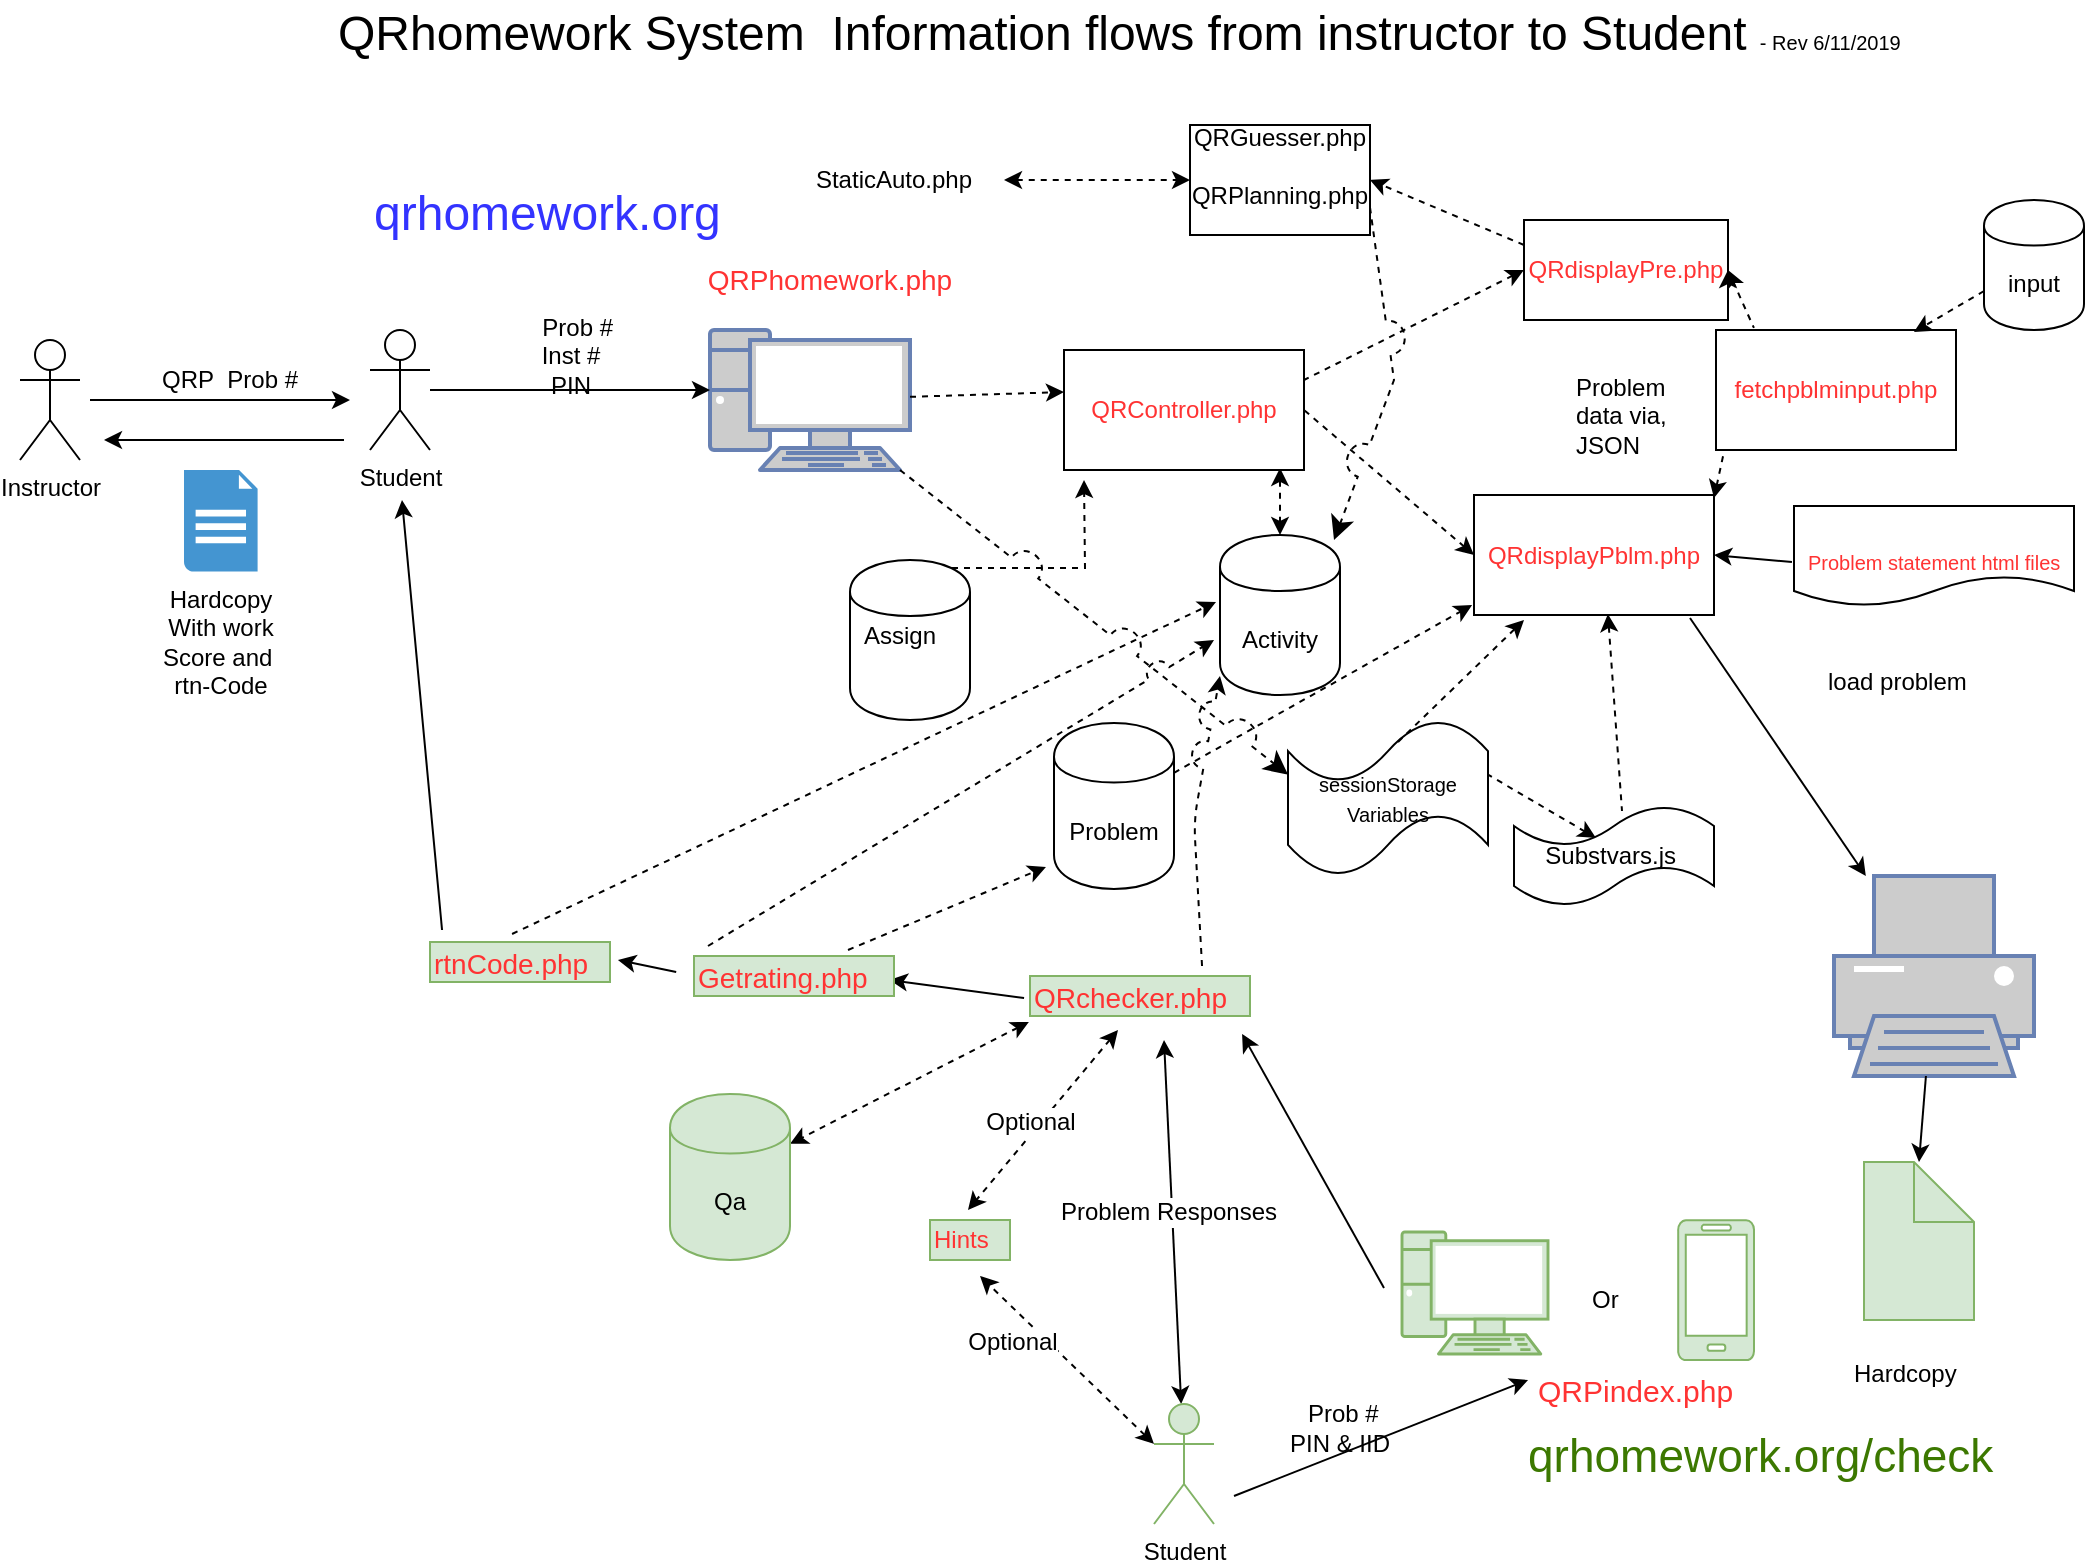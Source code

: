 <mxfile version="11.1.4" type="device"><diagram id="99781417-6765-0ec6-d175-07d46f382a1d" name="Page-1"><mxGraphModel dx="526" dy="481" grid="1" gridSize="10" guides="1" tooltips="1" connect="1" arrows="1" fold="1" page="1" pageScale="1" pageWidth="1100" pageHeight="850" math="0" shadow="0"><root><mxCell id="0"/><mxCell id="1" parent="0"/><mxCell id="5" value="" style="endArrow=classic;html=1;" parent="1" edge="1"><mxGeometry width="50" height="50" relative="1" as="geometry"><mxPoint x="48" y="250" as="sourcePoint"/><mxPoint x="178" y="250" as="targetPoint"/></mxGeometry></mxCell><mxCell id="8" value="Student" style="shape=umlActor;verticalLabelPosition=bottom;labelBackgroundColor=#ffffff;verticalAlign=top;html=1;outlineConnect=0;" parent="1" vertex="1"><mxGeometry x="188" y="215" width="30" height="60" as="geometry"/></mxCell><mxCell id="11" value="Instructor" style="shape=umlActor;verticalLabelPosition=bottom;labelBackgroundColor=#ffffff;verticalAlign=top;html=1;outlineConnect=0;" parent="1" vertex="1"><mxGeometry x="13" y="220" width="30" height="60" as="geometry"/></mxCell><mxCell id="18" value="QRP&amp;nbsp; Prob #&lt;br&gt;" style="text;html=1;strokeColor=none;fillColor=none;align=center;verticalAlign=middle;whiteSpace=wrap;rounded=0;" parent="1" vertex="1"><mxGeometry x="78" y="230" width="80" height="20" as="geometry"/></mxCell><mxCell id="21" value="" style="fontColor=#0066CC;verticalAlign=top;verticalLabelPosition=bottom;labelPosition=center;align=center;html=1;outlineConnect=0;fillColor=#CCCCCC;strokeColor=#6881B3;gradientColor=none;gradientDirection=north;strokeWidth=2;shape=mxgraph.networks.pc;" parent="1" vertex="1"><mxGeometry x="358" y="215" width="100" height="70" as="geometry"/></mxCell><mxCell id="22" value="&lt;font style=&quot;font-size: 14px&quot; color=&quot;#ff3333&quot;&gt;QRPhomework.php&lt;/font&gt;" style="text;html=1;strokeColor=none;fillColor=none;align=center;verticalAlign=middle;whiteSpace=wrap;rounded=0;" parent="1" vertex="1"><mxGeometry x="398" y="180" width="40" height="20" as="geometry"/></mxCell><mxCell id="25" value="&amp;nbsp; Prob #&lt;br&gt;Inst #&lt;br&gt;PIN" style="text;html=1;strokeColor=none;fillColor=none;align=center;verticalAlign=middle;whiteSpace=wrap;rounded=0;" parent="1" vertex="1"><mxGeometry x="264.5" y="215" width="47" height="25" as="geometry"/></mxCell><mxCell id="33" value="" style="edgeStyle=orthogonalEdgeStyle;rounded=0;html=1;jettySize=auto;orthogonalLoop=1;" parent="1" source="8" target="21" edge="1"><mxGeometry relative="1" as="geometry"><mxPoint x="298" y="245" as="targetPoint"/><Array as="points"><mxPoint x="328" y="245"/><mxPoint x="328" y="245"/></Array></mxGeometry></mxCell><mxCell id="34" value="" style="shape=document;whiteSpace=wrap;html=1;boundedLbl=1;" parent="1" vertex="1"><mxGeometry x="900" y="303" width="140" height="50" as="geometry"/></mxCell><mxCell id="35" value="&lt;font color=&quot;#ff3333&quot; style=&quot;font-size: 10px&quot;&gt;Problem statement html files&amp;nbsp;&lt;br&gt;&lt;/font&gt;&lt;br&gt;" style="text;html=1;resizable=0;points=[];autosize=1;align=left;verticalAlign=top;spacingTop=-4;" parent="1" vertex="1"><mxGeometry x="905" y="320.5" width="140" height="30" as="geometry"/></mxCell><mxCell id="psxRWDJOGzbuiNMAgm11-108" style="edgeStyle=orthogonalEdgeStyle;rounded=0;orthogonalLoop=1;jettySize=auto;html=1;exitX=0.85;exitY=0.05;exitDx=0;exitDy=0;exitPerimeter=0;dashed=1;" parent="1" source="36" edge="1"><mxGeometry relative="1" as="geometry"><mxPoint x="545" y="290" as="targetPoint"/></mxGeometry></mxCell><mxCell id="36" value="" style="shape=cylinder;whiteSpace=wrap;html=1;boundedLbl=1;backgroundOutline=1;" parent="1" vertex="1"><mxGeometry x="428" y="330" width="60" height="80" as="geometry"/></mxCell><mxCell id="38" value="" style="endArrow=classic;html=1;dashed=1;" parent="1" source="21" edge="1"><mxGeometry width="50" height="50" relative="1" as="geometry"><mxPoint x="463.5" y="425" as="sourcePoint"/><mxPoint x="535" y="246" as="targetPoint"/></mxGeometry></mxCell><mxCell id="40" value="Assign&lt;br&gt;" style="text;html=1;resizable=0;points=[];autosize=1;align=left;verticalAlign=top;spacingTop=-4;" parent="1" vertex="1"><mxGeometry x="433" y="357.5" width="50" height="20" as="geometry"/></mxCell><mxCell id="42" value="Problem&lt;br&gt;data via,&lt;br&gt;JSON&lt;br&gt;" style="text;html=1;resizable=0;points=[];autosize=1;align=left;verticalAlign=top;spacingTop=-4;" parent="1" vertex="1"><mxGeometry x="788.5" y="234" width="60" height="40" as="geometry"/></mxCell><mxCell id="44" value="&lt;font style=&quot;font-size: 10px&quot;&gt;sessionStorage Variables&lt;/font&gt;" style="shape=tape;whiteSpace=wrap;html=1;" parent="1" vertex="1"><mxGeometry x="647" y="410" width="100" height="78" as="geometry"/></mxCell><mxCell id="49" value="" style="fontColor=#0066CC;verticalAlign=top;verticalLabelPosition=bottom;labelPosition=center;align=center;html=1;outlineConnect=0;fillColor=#CCCCCC;strokeColor=#6881B3;gradientColor=none;gradientDirection=north;strokeWidth=2;shape=mxgraph.networks.printer;" parent="1" vertex="1"><mxGeometry x="920" y="488" width="100" height="100" as="geometry"/></mxCell><mxCell id="51" value="Hardcopy" style="text;html=1;resizable=0;points=[];autosize=1;align=left;verticalAlign=top;spacingTop=-4;" parent="1" vertex="1"><mxGeometry x="927.5" y="727" width="70" height="20" as="geometry"/></mxCell><mxCell id="53" value="" style="shape=note;whiteSpace=wrap;html=1;backgroundOutline=1;fillColor=#d5e8d4;strokeColor=#82b366;" parent="1" vertex="1"><mxGeometry x="935" y="631" width="55" height="79" as="geometry"/></mxCell><mxCell id="54" value="" style="shadow=0;dashed=0;html=1;strokeColor=#82b366;labelPosition=center;verticalLabelPosition=bottom;verticalAlign=top;align=center;shape=mxgraph.azure.mobile;fillColor=#d5e8d4;" parent="1" vertex="1"><mxGeometry x="842" y="660" width="38" height="70" as="geometry"/></mxCell><mxCell id="57" value="" style="verticalAlign=top;verticalLabelPosition=bottom;labelPosition=center;align=center;html=1;outlineConnect=0;fillColor=#d5e8d4;strokeColor=#82b366;gradientDirection=north;strokeWidth=2;shape=mxgraph.networks.pc;" parent="1" vertex="1"><mxGeometry x="704" y="666" width="73" height="61" as="geometry"/></mxCell><mxCell id="58" value="Or" style="text;html=1;resizable=0;points=[];autosize=1;align=left;verticalAlign=top;spacingTop=-4;" parent="1" vertex="1"><mxGeometry x="797" y="690" width="30" height="20" as="geometry"/></mxCell><mxCell id="67" value="&amp;nbsp;Prob #&lt;br&gt;PIN &amp;amp; IID" style="text;html=1;strokeColor=none;fillColor=none;align=center;verticalAlign=middle;whiteSpace=wrap;rounded=0;" parent="1" vertex="1"><mxGeometry x="613" y="752" width="120" height="23" as="geometry"/></mxCell><mxCell id="68" value="&lt;font style=&quot;font-size: 14px&quot; color=&quot;#ff3333&quot;&gt;QRchecker.php&lt;/font&gt;" style="text;html=1;resizable=0;points=[];autosize=1;align=left;verticalAlign=top;spacingTop=-4;strokeColor=#82b366;strokeWidth=1;fillColor=#d5e8d4;" parent="1" vertex="1"><mxGeometry x="518" y="538" width="110" height="20" as="geometry"/></mxCell><mxCell id="71" value="&lt;font style=&quot;font-size: 14px&quot; color=&quot;#ff3333&quot;&gt;rtnCode.php&lt;/font&gt;" style="text;html=1;resizable=0;points=[];autosize=1;align=left;verticalAlign=top;spacingTop=-4;strokeColor=#82b366;strokeWidth=1;fillColor=#d5e8d4;" parent="1" vertex="1"><mxGeometry x="218" y="521" width="90" height="20" as="geometry"/></mxCell><mxCell id="72" value="&lt;font color=&quot;#ff3333&quot;&gt;Hints&lt;/font&gt;" style="text;html=1;resizable=0;points=[];autosize=1;align=left;verticalAlign=top;spacingTop=-4;strokeColor=#82b366;fillColor=#d5e8d4;" parent="1" vertex="1"><mxGeometry x="468" y="660" width="40" height="20" as="geometry"/></mxCell><mxCell id="73" value="" style="endArrow=classic;startArrow=classic;html=1;exitX=0.4;exitY=1.35;exitPerimeter=0;dashed=1;entryX=0.475;entryY=-0.25;entryDx=0;entryDy=0;entryPerimeter=0;" parent="1" source="68" target="72" edge="1"><mxGeometry width="50" height="50" relative="1" as="geometry"><mxPoint x="-5" y="940" as="sourcePoint"/><mxPoint x="459" y="870" as="targetPoint"/><Array as="points"/></mxGeometry></mxCell><mxCell id="106" value="Optional" style="text;html=1;resizable=0;points=[];align=center;verticalAlign=middle;labelBackgroundColor=#ffffff;" parent="73" vertex="1" connectable="0"><mxGeometry x="0.118" y="14" relative="1" as="geometry"><mxPoint x="-13" y="-14" as="offset"/></mxGeometry></mxCell><mxCell id="74" value="" style="endArrow=classic;html=1;exitX=-0.027;exitY=0.55;exitPerimeter=0;entryX=0.978;entryY=0.6;entryDx=0;entryDy=0;entryPerimeter=0;exitDx=0;exitDy=0;" parent="1" source="68" target="psxRWDJOGzbuiNMAgm11-124" edge="1"><mxGeometry width="50" height="50" relative="1" as="geometry"><mxPoint x="395" y="720" as="sourcePoint"/><mxPoint x="245" y="580" as="targetPoint"/></mxGeometry></mxCell><mxCell id="75" value="&lt;span&gt;&lt;font color=&quot;#ff3333&quot;&gt;fetchpblminput.php&lt;/font&gt;&lt;/span&gt;&lt;br&gt;" style="rounded=0;whiteSpace=wrap;html=1;" parent="1" vertex="1"><mxGeometry x="861" y="215" width="120" height="60" as="geometry"/></mxCell><mxCell id="82" value="" style="endArrow=none;html=1;dashed=1;exitX=0.41;exitY=0.32;exitDx=0;exitDy=0;exitPerimeter=0;startArrow=classic;startFill=1;endFill=0;entryX=1;entryY=0.35;entryDx=0;entryDy=0;entryPerimeter=0;" parent="1" source="sPeEt39OB--wqf2XM3M2-107" target="44" edge="1"><mxGeometry width="50" height="50" relative="1" as="geometry"><mxPoint x="495" y="400" as="sourcePoint"/><mxPoint x="915" y="380" as="targetPoint"/></mxGeometry></mxCell><mxCell id="85" value="" style="endArrow=classic;html=1;entryX=0.5;entryY=0;entryPerimeter=0;entryDx=0;entryDy=0;" parent="1" source="49" target="53" edge="1"><mxGeometry width="50" height="50" relative="1" as="geometry"><mxPoint x="766" y="374" as="sourcePoint"/><mxPoint x="880" y="470" as="targetPoint"/></mxGeometry></mxCell><mxCell id="88" value="load problem" style="text;html=1;resizable=0;points=[];autosize=1;align=left;verticalAlign=top;spacingTop=-4;" parent="1" vertex="1"><mxGeometry x="915" y="380.5" width="80" height="20" as="geometry"/></mxCell><mxCell id="95" value="" style="endArrow=classic;html=1;exitX=0.067;exitY=-0.3;exitDx=0;exitDy=0;exitPerimeter=0;" parent="1" source="71" edge="1"><mxGeometry width="50" height="50" relative="1" as="geometry"><mxPoint x="215" y="530" as="sourcePoint"/><mxPoint x="204" y="300" as="targetPoint"/></mxGeometry></mxCell><mxCell id="96" value="" style="endArrow=classic;html=1;" parent="1" edge="1"><mxGeometry width="50" height="50" relative="1" as="geometry"><mxPoint x="175" y="270" as="sourcePoint"/><mxPoint x="55" y="270" as="targetPoint"/></mxGeometry></mxCell><mxCell id="100" value="" style="endArrow=classic;html=1;entryX=0.964;entryY=1.45;entryPerimeter=0;entryDx=0;entryDy=0;" parent="1" target="68" edge="1"><mxGeometry width="50" height="50" relative="1" as="geometry"><mxPoint x="695" y="694" as="sourcePoint"/><mxPoint x="575" y="820" as="targetPoint"/></mxGeometry></mxCell><mxCell id="102" value="" style="endArrow=classic;startArrow=classic;html=1;entryX=1;entryY=0.3;entryDx=0;entryDy=0;dashed=1;exitX=-0.005;exitY=1.15;exitDx=0;exitDy=0;exitPerimeter=0;" parent="1" source="68" target="psxRWDJOGzbuiNMAgm11-123" edge="1"><mxGeometry width="50" height="50" relative="1" as="geometry"><mxPoint x="625" y="538" as="sourcePoint"/><mxPoint x="445" y="600" as="targetPoint"/></mxGeometry></mxCell><mxCell id="104" value="" style="endArrow=classic;html=1;startArrow=classic;startFill=1;" parent="1" source="98" edge="1"><mxGeometry width="50" height="50" relative="1" as="geometry"><mxPoint x="595" y="810" as="sourcePoint"/><mxPoint x="585" y="570" as="targetPoint"/></mxGeometry></mxCell><mxCell id="105" value="Problem Responses" style="text;html=1;resizable=0;points=[];align=center;verticalAlign=middle;labelBackgroundColor=#ffffff;" parent="104" vertex="1" connectable="0"><mxGeometry x="0.062" y="2" relative="1" as="geometry"><mxPoint as="offset"/></mxGeometry></mxCell><mxCell id="107" value="Hardcopy&lt;br&gt;With work&lt;br&gt;Score and&amp;nbsp;&lt;br&gt;rtn-Code&lt;br&gt;" style="shadow=0;dashed=0;html=1;strokeColor=none;fillColor=#4495D1;labelPosition=center;verticalLabelPosition=bottom;verticalAlign=top;align=center;outlineConnect=0;shape=mxgraph.veeam.2d.report;" parent="1" vertex="1"><mxGeometry x="95" y="285" width="36.8" height="50.8" as="geometry"/></mxCell><mxCell id="psxRWDJOGzbuiNMAgm11-111" style="edgeStyle=orthogonalEdgeStyle;rounded=0;orthogonalLoop=1;jettySize=auto;html=1;exitX=0.9;exitY=0.983;exitDx=0;exitDy=0;entryX=0.5;entryY=0;entryDx=0;entryDy=0;exitPerimeter=0;dashed=1;startArrow=classic;startFill=1;" parent="1" source="psxRWDJOGzbuiNMAgm11-107" target="psxRWDJOGzbuiNMAgm11-110" edge="1"><mxGeometry relative="1" as="geometry"/></mxCell><mxCell id="psxRWDJOGzbuiNMAgm11-107" value="&lt;span&gt;&lt;font color=&quot;#ff3333&quot;&gt;QRController.php&lt;/font&gt;&lt;/span&gt;&lt;br&gt;" style="rounded=0;whiteSpace=wrap;html=1;" parent="1" vertex="1"><mxGeometry x="535" y="225" width="120" height="60" as="geometry"/></mxCell><mxCell id="psxRWDJOGzbuiNMAgm11-110" value="Activity" style="shape=cylinder;whiteSpace=wrap;html=1;boundedLbl=1;backgroundOutline=1;" parent="1" vertex="1"><mxGeometry x="613" y="317.5" width="60" height="80" as="geometry"/></mxCell><mxCell id="psxRWDJOGzbuiNMAgm11-115" style="edgeStyle=none;rounded=0;orthogonalLoop=1;jettySize=auto;html=1;exitX=1;exitY=0.025;exitDx=0;exitDy=0;entryX=0.033;entryY=1.017;entryDx=0;entryDy=0;entryPerimeter=0;dashed=1;startArrow=classic;startFill=1;endArrow=none;endFill=0;exitPerimeter=0;" parent="1" source="psxRWDJOGzbuiNMAgm11-112" target="75" edge="1"><mxGeometry relative="1" as="geometry"/></mxCell><mxCell id="psxRWDJOGzbuiNMAgm11-116" style="edgeStyle=none;rounded=0;orthogonalLoop=1;jettySize=auto;html=1;exitX=0;exitY=0.5;exitDx=0;exitDy=0;entryX=1;entryY=0.5;entryDx=0;entryDy=0;dashed=1;startArrow=classic;startFill=1;endArrow=none;endFill=0;jumpStyle=arc;jumpSize=10;" parent="1" source="psxRWDJOGzbuiNMAgm11-112" target="psxRWDJOGzbuiNMAgm11-107" edge="1"><mxGeometry relative="1" as="geometry"/></mxCell><mxCell id="psxRWDJOGzbuiNMAgm11-119" style="rounded=0;orthogonalLoop=1;jettySize=auto;html=1;exitX=1;exitY=0.5;exitDx=0;exitDy=0;startArrow=classic;startFill=1;endArrow=none;endFill=0;entryX=-0.043;entryY=0.35;entryDx=0;entryDy=0;entryPerimeter=0;" parent="1" source="psxRWDJOGzbuiNMAgm11-112" target="35" edge="1"><mxGeometry relative="1" as="geometry"><mxPoint x="1065" y="250" as="targetPoint"/></mxGeometry></mxCell><mxCell id="psxRWDJOGzbuiNMAgm11-112" value="&lt;span&gt;&lt;font color=&quot;#ff3333&quot;&gt;QRdisplayPblm.php&lt;/font&gt;&lt;/span&gt;&lt;br&gt;" style="rounded=0;whiteSpace=wrap;html=1;" parent="1" vertex="1"><mxGeometry x="740" y="297.5" width="120" height="60" as="geometry"/></mxCell><mxCell id="psxRWDJOGzbuiNMAgm11-117" style="edgeStyle=none;rounded=0;orthogonalLoop=1;jettySize=auto;html=1;exitX=0;exitY=0.5;exitDx=0;exitDy=0;entryX=1;entryY=0.25;entryDx=0;entryDy=0;dashed=1;startArrow=classic;startFill=1;endArrow=none;endFill=0;jumpStyle=arc;jumpSize=15;" parent="1" source="psxRWDJOGzbuiNMAgm11-113" target="psxRWDJOGzbuiNMAgm11-107" edge="1"><mxGeometry relative="1" as="geometry"/></mxCell><mxCell id="psxRWDJOGzbuiNMAgm11-118" style="edgeStyle=none;rounded=0;orthogonalLoop=1;jettySize=auto;html=1;exitX=1;exitY=0.5;exitDx=0;exitDy=0;entryX=0.158;entryY=-0.017;entryDx=0;entryDy=0;entryPerimeter=0;dashed=1;startArrow=classic;startFill=1;endArrow=none;endFill=0;" parent="1" source="psxRWDJOGzbuiNMAgm11-113" target="75" edge="1"><mxGeometry relative="1" as="geometry"/></mxCell><mxCell id="psxRWDJOGzbuiNMAgm11-134" style="edgeStyle=none;rounded=0;orthogonalLoop=1;jettySize=auto;html=1;exitX=0;exitY=0.25;exitDx=0;exitDy=0;dashed=1;startArrow=none;startFill=0;endArrow=classic;endFill=1;entryX=1;entryY=0.5;entryDx=0;entryDy=0;" parent="1" source="psxRWDJOGzbuiNMAgm11-113" target="psxRWDJOGzbuiNMAgm11-131" edge="1"><mxGeometry relative="1" as="geometry"><mxPoint x="655" y="165" as="targetPoint"/></mxGeometry></mxCell><mxCell id="psxRWDJOGzbuiNMAgm11-113" value="&lt;span&gt;&lt;font color=&quot;#ff3333&quot;&gt;QRdisplayPre.php&lt;/font&gt;&lt;/span&gt;&lt;br&gt;" style="rounded=0;whiteSpace=wrap;html=1;" parent="1" vertex="1"><mxGeometry x="765" y="160" width="102" height="50" as="geometry"/></mxCell><mxCell id="psxRWDJOGzbuiNMAgm11-120" style="edgeStyle=none;rounded=0;orthogonalLoop=1;jettySize=auto;html=1;exitX=1;exitY=0.5;exitDx=0;exitDy=0;entryX=1;entryY=0.75;entryDx=0;entryDy=0;dashed=1;startArrow=classic;startFill=1;endArrow=none;endFill=0;" parent="1" source="psxRWDJOGzbuiNMAgm11-113" target="psxRWDJOGzbuiNMAgm11-113" edge="1"><mxGeometry relative="1" as="geometry"/></mxCell><mxCell id="psxRWDJOGzbuiNMAgm11-122" style="edgeStyle=none;rounded=0;orthogonalLoop=1;jettySize=auto;html=1;exitX=0;exitY=0.7;exitDx=0;exitDy=0;entryX=0.825;entryY=0.017;entryDx=0;entryDy=0;entryPerimeter=0;startArrow=none;startFill=0;endArrow=classic;endFill=1;dashed=1;" parent="1" source="psxRWDJOGzbuiNMAgm11-121" target="75" edge="1"><mxGeometry relative="1" as="geometry"/></mxCell><mxCell id="psxRWDJOGzbuiNMAgm11-121" value="input" style="shape=cylinder;whiteSpace=wrap;html=1;boundedLbl=1;backgroundOutline=1;" parent="1" vertex="1"><mxGeometry x="995" y="150" width="50" height="65" as="geometry"/></mxCell><mxCell id="psxRWDJOGzbuiNMAgm11-123" value="Qa" style="shape=cylinder;whiteSpace=wrap;html=1;boundedLbl=1;backgroundOutline=1;fillColor=#d5e8d4;strokeColor=#82b366;" parent="1" vertex="1"><mxGeometry x="338" y="597" width="60" height="83" as="geometry"/></mxCell><mxCell id="psxRWDJOGzbuiNMAgm11-124" value="&lt;font style=&quot;font-size: 14px&quot; color=&quot;#ff3333&quot;&gt;Getrating.php&lt;/font&gt;" style="text;html=1;resizable=0;points=[];autosize=1;align=left;verticalAlign=top;spacingTop=-4;strokeColor=#82b366;strokeWidth=1;fillColor=#d5e8d4;" parent="1" vertex="1"><mxGeometry x="350" y="528" width="100" height="20" as="geometry"/></mxCell><mxCell id="psxRWDJOGzbuiNMAgm11-125" value="" style="endArrow=classic;html=1;entryX=1.044;entryY=0.45;entryDx=0;entryDy=0;entryPerimeter=0;exitX=-0.089;exitY=0.4;exitDx=0;exitDy=0;exitPerimeter=0;" parent="1" source="psxRWDJOGzbuiNMAgm11-124" target="71" edge="1"><mxGeometry width="50" height="50" relative="1" as="geometry"><mxPoint x="315" y="570" as="sourcePoint"/><mxPoint x="466" y="550" as="targetPoint"/></mxGeometry></mxCell><mxCell id="psxRWDJOGzbuiNMAgm11-126" value="Problem" style="shape=cylinder;whiteSpace=wrap;html=1;boundedLbl=1;backgroundOutline=1;" parent="1" vertex="1"><mxGeometry x="530" y="411.5" width="60" height="83" as="geometry"/></mxCell><mxCell id="psxRWDJOGzbuiNMAgm11-128" value="" style="endArrow=classic;html=1;dashed=1;exitX=0.77;exitY=-0.15;exitDx=0;exitDy=0;exitPerimeter=0;entryX=-0.067;entryY=0.867;entryDx=0;entryDy=0;entryPerimeter=0;" parent="1" source="psxRWDJOGzbuiNMAgm11-124" target="psxRWDJOGzbuiNMAgm11-126" edge="1"><mxGeometry width="50" height="50" relative="1" as="geometry"><mxPoint x="872" y="362" as="sourcePoint"/><mxPoint x="925" y="390" as="targetPoint"/></mxGeometry></mxCell><mxCell id="psxRWDJOGzbuiNMAgm11-130" value="" style="endArrow=classic;html=1;dashed=1;exitX=0.456;exitY=-0.2;exitDx=0;exitDy=0;exitPerimeter=0;entryX=-0.033;entryY=0.419;entryDx=0;entryDy=0;entryPerimeter=0;" parent="1" source="71" target="psxRWDJOGzbuiNMAgm11-110" edge="1"><mxGeometry width="50" height="50" relative="1" as="geometry"><mxPoint x="455" y="535" as="sourcePoint"/><mxPoint x="511" y="502" as="targetPoint"/></mxGeometry></mxCell><mxCell id="psxRWDJOGzbuiNMAgm11-131" value="QRGuesser.php&lt;br&gt;&lt;br&gt;QRPlanning.php&lt;br&gt;&lt;br&gt;" style="text;html=1;strokeColor=#000000;fillColor=none;align=center;verticalAlign=middle;whiteSpace=wrap;rounded=0;" parent="1" vertex="1"><mxGeometry x="598" y="112.5" width="90" height="55" as="geometry"/></mxCell><mxCell id="psxRWDJOGzbuiNMAgm11-132" value="StaticAuto.php" style="text;html=1;strokeColor=none;fillColor=none;align=center;verticalAlign=middle;whiteSpace=wrap;rounded=0;" parent="1" vertex="1"><mxGeometry x="395" y="130" width="110" height="20" as="geometry"/></mxCell><mxCell id="psxRWDJOGzbuiNMAgm11-136" style="edgeStyle=orthogonalEdgeStyle;rounded=0;orthogonalLoop=1;jettySize=auto;html=1;dashed=1;startArrow=classic;startFill=1;entryX=0;entryY=0.5;entryDx=0;entryDy=0;exitX=1;exitY=0.5;exitDx=0;exitDy=0;" parent="1" source="psxRWDJOGzbuiNMAgm11-132" target="psxRWDJOGzbuiNMAgm11-131" edge="1"><mxGeometry relative="1" as="geometry"><mxPoint x="653" y="294" as="sourcePoint"/><mxPoint x="545" y="140" as="targetPoint"/></mxGeometry></mxCell><mxCell id="sPeEt39OB--wqf2XM3M2-107" value="Substvars.js&amp;nbsp;" style="shape=tape;whiteSpace=wrap;html=1;" parent="1" vertex="1"><mxGeometry x="760" y="453" width="100" height="50" as="geometry"/></mxCell><mxCell id="sPeEt39OB--wqf2XM3M2-109" value="" style="endArrow=none;html=1;dashed=1;exitX=0.558;exitY=0.992;exitDx=0;exitDy=0;exitPerimeter=0;startArrow=classic;startFill=1;endFill=0;entryX=0.54;entryY=0.05;entryDx=0;entryDy=0;entryPerimeter=0;" parent="1" source="psxRWDJOGzbuiNMAgm11-112" target="sPeEt39OB--wqf2XM3M2-107" edge="1"><mxGeometry width="50" height="50" relative="1" as="geometry"><mxPoint x="872" y="362" as="sourcePoint"/><mxPoint x="925" y="390" as="targetPoint"/></mxGeometry></mxCell><mxCell id="sPeEt39OB--wqf2XM3M2-113" value="" style="endArrow=classic;html=1;dashed=1;exitX=0.55;exitY=0.141;exitDx=0;exitDy=0;exitPerimeter=0;startArrow=none;startFill=0;endFill=1;" parent="1" source="44" edge="1"><mxGeometry width="50" height="50" relative="1" as="geometry"><mxPoint x="862" y="415" as="sourcePoint"/><mxPoint x="765" y="360" as="targetPoint"/></mxGeometry></mxCell><mxCell id="sPeEt39OB--wqf2XM3M2-114" style="rounded=0;orthogonalLoop=1;jettySize=auto;html=1;startArrow=classic;startFill=1;endArrow=none;endFill=0;entryX=0.9;entryY=1.025;entryDx=0;entryDy=0;entryPerimeter=0;" parent="1" source="49" target="psxRWDJOGzbuiNMAgm11-112" edge="1"><mxGeometry relative="1" as="geometry"><mxPoint x="870" y="338" as="sourcePoint"/><mxPoint x="1075" y="260" as="targetPoint"/></mxGeometry></mxCell><mxCell id="sPeEt39OB--wqf2XM3M2-117" value="&lt;font style=&quot;font-size: 24px&quot;&gt;&lt;font&gt;QRhomework System&amp;nbsp; Information flows from instructor to Student&lt;/font&gt;&lt;font&gt; &lt;/font&gt;&lt;/font&gt;&lt;font style=&quot;font-size: 10px&quot;&gt;- Rev 6/11/2019&lt;/font&gt;" style="text;html=1;resizable=0;points=[];autosize=1;align=left;verticalAlign=top;spacingTop=-4;" parent="1" vertex="1"><mxGeometry x="170" y="50" width="800" height="20" as="geometry"/></mxCell><mxCell id="98" value="Student" style="shape=umlActor;verticalLabelPosition=bottom;labelBackgroundColor=#ffffff;verticalAlign=top;html=1;outlineConnect=0;fillColor=#d5e8d4;strokeColor=#82b366;" parent="1" vertex="1"><mxGeometry x="580" y="752" width="30" height="60" as="geometry"/></mxCell><mxCell id="sPeEt39OB--wqf2XM3M2-126" value="" style="endArrow=classic;html=1;entryX=-0.027;entryY=0.3;entryDx=0;entryDy=0;entryPerimeter=0;" parent="1" target="QI-pg2G9Cqc-n7RBxKjq-114" edge="1"><mxGeometry width="50" height="50" relative="1" as="geometry"><mxPoint x="620" y="798" as="sourcePoint"/><mxPoint x="680" y="718" as="targetPoint"/></mxGeometry></mxCell><mxCell id="sPeEt39OB--wqf2XM3M2-128" value="" style="endArrow=classic;startArrow=classic;html=1;exitX=0;exitY=0.333;exitPerimeter=0;dashed=1;entryX=0.625;entryY=1.4;entryDx=0;entryDy=0;entryPerimeter=0;exitDx=0;exitDy=0;" parent="1" source="98" target="72" edge="1"><mxGeometry width="50" height="50" relative="1" as="geometry"><mxPoint x="572" y="575" as="sourcePoint"/><mxPoint x="497" y="665" as="targetPoint"/><Array as="points"/></mxGeometry></mxCell><mxCell id="sPeEt39OB--wqf2XM3M2-129" value="Optional" style="text;html=1;resizable=0;points=[];align=center;verticalAlign=middle;labelBackgroundColor=#ffffff;" parent="sPeEt39OB--wqf2XM3M2-128" vertex="1" connectable="0"><mxGeometry x="0.118" y="14" relative="1" as="geometry"><mxPoint x="-13" y="-14" as="offset"/></mxGeometry></mxCell><mxCell id="QI-pg2G9Cqc-n7RBxKjq-107" value="" style="endArrow=classic;html=1;dashed=1;exitX=1;exitY=0.3;exitDx=0;exitDy=0;entryX=-0.008;entryY=0.917;entryDx=0;entryDy=0;entryPerimeter=0;" parent="1" source="psxRWDJOGzbuiNMAgm11-126" target="psxRWDJOGzbuiNMAgm11-112" edge="1"><mxGeometry width="50" height="50" relative="1" as="geometry"><mxPoint x="455" y="535" as="sourcePoint"/><mxPoint x="511" y="502" as="targetPoint"/></mxGeometry></mxCell><mxCell id="QI-pg2G9Cqc-n7RBxKjq-108" value="" style="endArrow=classic;html=1;dashed=1;exitX=0.95;exitY=1;exitDx=0;exitDy=0;exitPerimeter=0;entryX=0;entryY=0.35;entryDx=0;entryDy=0;entryPerimeter=0;jumpStyle=arc;jumpSize=17;endSize=9;" parent="1" source="21" target="44" edge="1"><mxGeometry width="50" height="50" relative="1" as="geometry"><mxPoint x="289" y="528" as="sourcePoint"/><mxPoint x="623" y="384" as="targetPoint"/></mxGeometry></mxCell><mxCell id="QI-pg2G9Cqc-n7RBxKjq-109" value="" style="endArrow=classic;html=1;dashed=1;exitX=1;exitY=0.75;exitDx=0;exitDy=0;jumpStyle=arc;jumpSize=17;endSize=9;strokeColor=#000000;strokeWidth=1;rounded=0;" parent="1" source="psxRWDJOGzbuiNMAgm11-131" edge="1"><mxGeometry width="50" height="50" relative="1" as="geometry"><mxPoint x="463" y="295" as="sourcePoint"/><mxPoint x="670" y="320" as="targetPoint"/><Array as="points"><mxPoint x="700" y="240"/></Array></mxGeometry></mxCell><mxCell id="QI-pg2G9Cqc-n7RBxKjq-111" value="&lt;font style=&quot;font-size: 23px&quot; color=&quot;#3c7800&quot;&gt;qrhomework.org/check&lt;/font&gt;" style="text;html=1;resizable=0;points=[];autosize=1;align=left;verticalAlign=top;spacingTop=-4;rounded=1;arcSize=0;strokeColor=none;strokeWidth=3;perimeterSpacing=2;fillColor=none;" parent="1" vertex="1"><mxGeometry x="765" y="762" width="250" height="20" as="geometry"/></mxCell><mxCell id="QI-pg2G9Cqc-n7RBxKjq-114" value="&lt;font style=&quot;font-size: 15px&quot; color=&quot;#ff3333&quot;&gt;QRPindex.php&lt;/font&gt;" style="text;html=1;resizable=0;points=[];autosize=1;align=left;verticalAlign=top;spacingTop=-4;" parent="1" vertex="1"><mxGeometry x="770" y="734" width="110" height="20" as="geometry"/></mxCell><mxCell id="QI-pg2G9Cqc-n7RBxKjq-115" value="&lt;font style=&quot;font-size: 24px&quot; color=&quot;#3333ff&quot;&gt;qrhomework.org&lt;/font&gt;" style="text;html=1;resizable=0;points=[];autosize=1;align=left;verticalAlign=top;spacingTop=-4;rounded=1;arcSize=0;" parent="1" vertex="1"><mxGeometry x="188" y="140" width="190" height="20" as="geometry"/></mxCell><mxCell id="QI-pg2G9Cqc-n7RBxKjq-118" value="" style="endArrow=classic;html=1;dashed=1;exitX=0.07;exitY=-0.25;exitDx=0;exitDy=0;exitPerimeter=0;jumpStyle=arc;jumpSize=12;" parent="1" source="psxRWDJOGzbuiNMAgm11-124" edge="1"><mxGeometry width="50" height="50" relative="1" as="geometry"><mxPoint x="269" y="527" as="sourcePoint"/><mxPoint x="610" y="370" as="targetPoint"/><Array as="points"/></mxGeometry></mxCell><mxCell id="QI-pg2G9Cqc-n7RBxKjq-119" value="" style="endArrow=classic;html=1;dashed=1;exitX=0.782;exitY=-0.25;exitDx=0;exitDy=0;exitPerimeter=0;entryX=0;entryY=0.881;entryDx=0;entryDy=0;entryPerimeter=0;jumpStyle=arc;jumpSize=14;" parent="1" source="68" target="psxRWDJOGzbuiNMAgm11-110" edge="1"><mxGeometry width="50" height="50" relative="1" as="geometry"><mxPoint x="279" y="537" as="sourcePoint"/><mxPoint x="630" y="390" as="targetPoint"/><Array as="points"><mxPoint x="600" y="460"/></Array></mxGeometry></mxCell></root></mxGraphModel></diagram></mxfile>